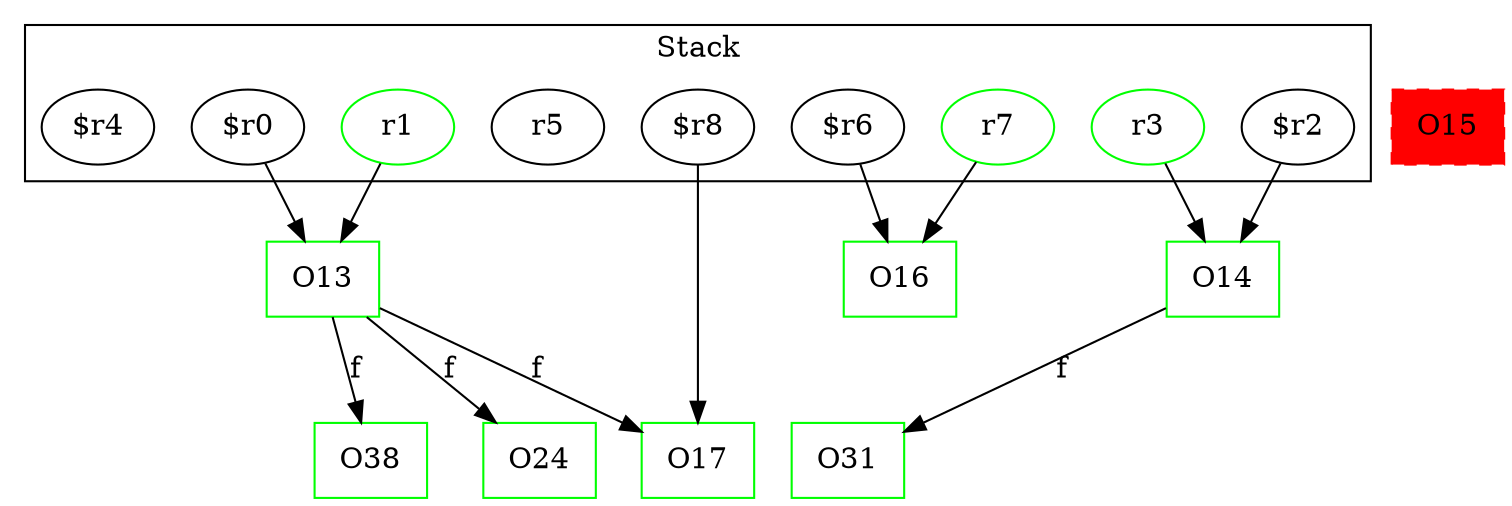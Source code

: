 digraph sample {
  rankDir="LR";
  subgraph cluster_0 {
    label="Stack"
    "r1"; "$r2"; "$r0"; "r7"; "$r8"; "r5"; "$r6"; "r3"; "$r4"; 
  }
  "r1" -> { O13 };
  "$r2" -> { O14 };
  "$r0" -> { O13 };
  "r7" -> { O16 };
  "$r8" -> { O17 };
  "r5" -> { };
  "$r6" -> { O16 };
  "r3" -> { O14 };
  "$r4" -> { };
  O13[shape=box];
  O24[shape=box];
  O14[shape=box];
  O17[shape=box];
  O38[shape=box];
  O16[shape=box];
  O31[shape=box];
  O13 -> O24[label="f", weight="0.2"]
  O13 -> O17[label="f", weight="0.2"]
  O13 -> O38[label="f", weight="0.2"]
  O14 -> O31[label="f", weight="0.2"]
  "r1"[color="green"];
  O13[color="green"];
  O24[color="green"];
  O14[color="green"];
  O17[color="green"];
  O38[color="green"];
  O16[color="green"];
  "r7"[color="green"];
  O31[color="green"];
  "r3"[color="green"];
  O15[color="red", shape=box, style="filled,dashed"];
}
